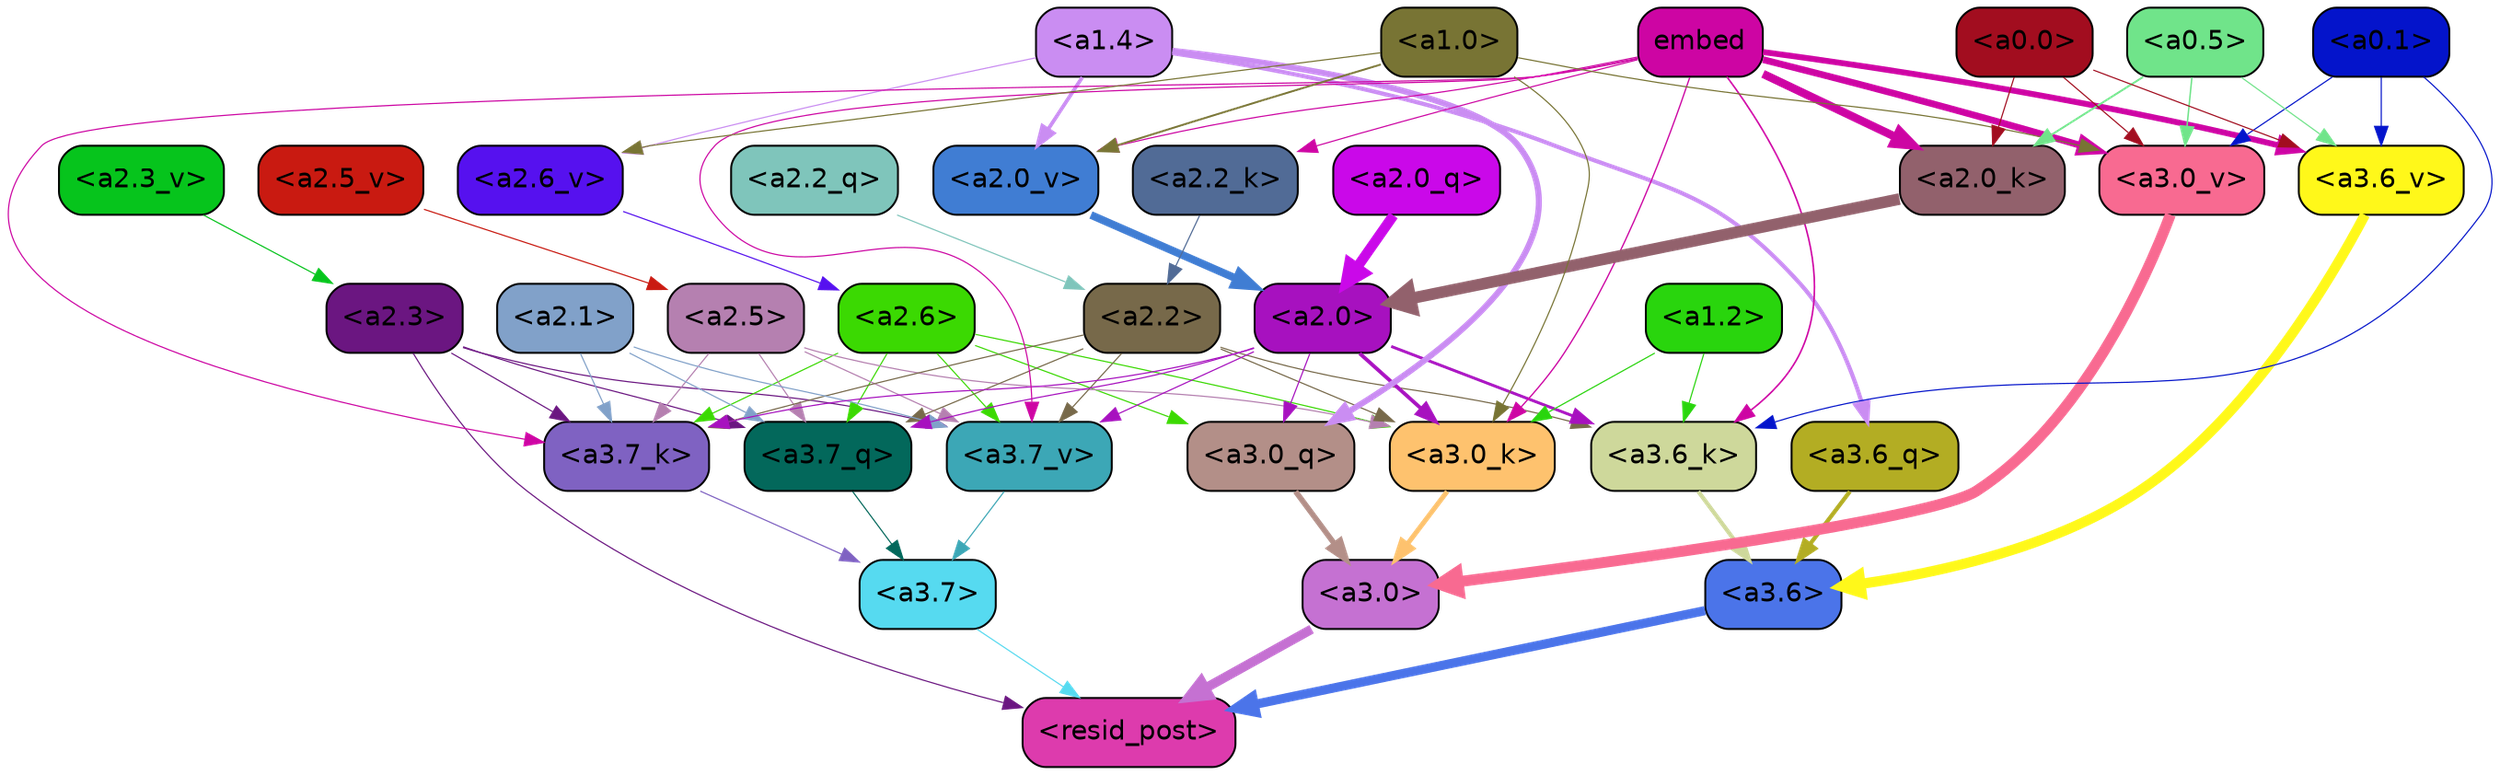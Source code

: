 strict digraph "" {
	graph [bgcolor=transparent,
		layout=dot,
		overlap=false,
		splines=true
	];
	"<a3.7>"	[color=black,
		fillcolor="#56daf0",
		fontname=Helvetica,
		shape=box,
		style="filled, rounded"];
	"<resid_post>"	[color=black,
		fillcolor="#dd3bad",
		fontname=Helvetica,
		shape=box,
		style="filled, rounded"];
	"<a3.7>" -> "<resid_post>"	[color="#56daf0",
		penwidth=0.6];
	"<a3.6>"	[color=black,
		fillcolor="#4b74e9",
		fontname=Helvetica,
		shape=box,
		style="filled, rounded"];
	"<a3.6>" -> "<resid_post>"	[color="#4b74e9",
		penwidth=4.7534414529800415];
	"<a3.0>"	[color=black,
		fillcolor="#c571d2",
		fontname=Helvetica,
		shape=box,
		style="filled, rounded"];
	"<a3.0>" -> "<resid_post>"	[color="#c571d2",
		penwidth=4.898576855659485];
	"<a2.3>"	[color=black,
		fillcolor="#6b1681",
		fontname=Helvetica,
		shape=box,
		style="filled, rounded"];
	"<a2.3>" -> "<resid_post>"	[color="#6b1681",
		penwidth=0.6];
	"<a3.7_q>"	[color=black,
		fillcolor="#03685b",
		fontname=Helvetica,
		shape=box,
		style="filled, rounded"];
	"<a2.3>" -> "<a3.7_q>"	[color="#6b1681",
		penwidth=0.6];
	"<a3.7_k>"	[color=black,
		fillcolor="#7f62c2",
		fontname=Helvetica,
		shape=box,
		style="filled, rounded"];
	"<a2.3>" -> "<a3.7_k>"	[color="#6b1681",
		penwidth=0.6];
	"<a3.7_v>"	[color=black,
		fillcolor="#3ca7b6",
		fontname=Helvetica,
		shape=box,
		style="filled, rounded"];
	"<a2.3>" -> "<a3.7_v>"	[color="#6b1681",
		penwidth=0.6];
	"<a3.7_q>" -> "<a3.7>"	[color="#03685b",
		penwidth=0.6];
	"<a3.6_q>"	[color=black,
		fillcolor="#b3ad23",
		fontname=Helvetica,
		shape=box,
		style="filled, rounded"];
	"<a3.6_q>" -> "<a3.6>"	[color="#b3ad23",
		penwidth=2.160832464694977];
	"<a3.0_q>"	[color=black,
		fillcolor="#b38f88",
		fontname=Helvetica,
		shape=box,
		style="filled, rounded"];
	"<a3.0_q>" -> "<a3.0>"	[color="#b38f88",
		penwidth=2.870753765106201];
	"<a3.7_k>" -> "<a3.7>"	[color="#7f62c2",
		penwidth=0.6];
	"<a3.6_k>"	[color=black,
		fillcolor="#ced89b",
		fontname=Helvetica,
		shape=box,
		style="filled, rounded"];
	"<a3.6_k>" -> "<a3.6>"	[color="#ced89b",
		penwidth=2.13908451795578];
	"<a3.0_k>"	[color=black,
		fillcolor="#fec26e",
		fontname=Helvetica,
		shape=box,
		style="filled, rounded"];
	"<a3.0_k>" -> "<a3.0>"	[color="#fec26e",
		penwidth=2.520303964614868];
	"<a3.7_v>" -> "<a3.7>"	[color="#3ca7b6",
		penwidth=0.6];
	"<a3.6_v>"	[color=black,
		fillcolor="#fff81a",
		fontname=Helvetica,
		shape=box,
		style="filled, rounded"];
	"<a3.6_v>" -> "<a3.6>"	[color="#fff81a",
		penwidth=5.297133803367615];
	"<a3.0_v>"	[color=black,
		fillcolor="#f86a91",
		fontname=Helvetica,
		shape=box,
		style="filled, rounded"];
	"<a3.0_v>" -> "<a3.0>"	[color="#f86a91",
		penwidth=5.680712580680847];
	"<a2.6>"	[color=black,
		fillcolor="#3bd902",
		fontname=Helvetica,
		shape=box,
		style="filled, rounded"];
	"<a2.6>" -> "<a3.7_q>"	[color="#3bd902",
		penwidth=0.6];
	"<a2.6>" -> "<a3.0_q>"	[color="#3bd902",
		penwidth=0.6];
	"<a2.6>" -> "<a3.7_k>"	[color="#3bd902",
		penwidth=0.6];
	"<a2.6>" -> "<a3.0_k>"	[color="#3bd902",
		penwidth=0.6];
	"<a2.6>" -> "<a3.7_v>"	[color="#3bd902",
		penwidth=0.6];
	"<a2.5>"	[color=black,
		fillcolor="#b580b0",
		fontname=Helvetica,
		shape=box,
		style="filled, rounded"];
	"<a2.5>" -> "<a3.7_q>"	[color="#b580b0",
		penwidth=0.6];
	"<a2.5>" -> "<a3.7_k>"	[color="#b580b0",
		penwidth=0.6];
	"<a2.5>" -> "<a3.0_k>"	[color="#b580b0",
		penwidth=0.6];
	"<a2.5>" -> "<a3.7_v>"	[color="#b580b0",
		penwidth=0.6];
	"<a2.2>"	[color=black,
		fillcolor="#77694a",
		fontname=Helvetica,
		shape=box,
		style="filled, rounded"];
	"<a2.2>" -> "<a3.7_q>"	[color="#77694a",
		penwidth=0.6];
	"<a2.2>" -> "<a3.7_k>"	[color="#77694a",
		penwidth=0.6];
	"<a2.2>" -> "<a3.6_k>"	[color="#77694a",
		penwidth=0.6];
	"<a2.2>" -> "<a3.0_k>"	[color="#77694a",
		penwidth=0.6];
	"<a2.2>" -> "<a3.7_v>"	[color="#77694a",
		penwidth=0.6];
	"<a2.1>"	[color=black,
		fillcolor="#81a1c9",
		fontname=Helvetica,
		shape=box,
		style="filled, rounded"];
	"<a2.1>" -> "<a3.7_q>"	[color="#81a1c9",
		penwidth=0.6];
	"<a2.1>" -> "<a3.7_k>"	[color="#81a1c9",
		penwidth=0.6];
	"<a2.1>" -> "<a3.7_v>"	[color="#81a1c9",
		penwidth=0.6];
	"<a2.0>"	[color=black,
		fillcolor="#a711bf",
		fontname=Helvetica,
		shape=box,
		style="filled, rounded"];
	"<a2.0>" -> "<a3.7_q>"	[color="#a711bf",
		penwidth=0.6];
	"<a2.0>" -> "<a3.0_q>"	[color="#a711bf",
		penwidth=0.6];
	"<a2.0>" -> "<a3.7_k>"	[color="#a711bf",
		penwidth=0.6];
	"<a2.0>" -> "<a3.6_k>"	[color="#a711bf",
		penwidth=1.4807794839143753];
	"<a2.0>" -> "<a3.0_k>"	[color="#a711bf",
		penwidth=1.9436544477939606];
	"<a2.0>" -> "<a3.7_v>"	[color="#a711bf",
		penwidth=0.6];
	"<a1.4>"	[color=black,
		fillcolor="#ca8df2",
		fontname=Helvetica,
		shape=box,
		style="filled, rounded"];
	"<a1.4>" -> "<a3.6_q>"	[color="#ca8df2",
		penwidth=2.1635248363018036];
	"<a1.4>" -> "<a3.0_q>"	[color="#ca8df2",
		penwidth=3.1362746953964233];
	"<a2.6_v>"	[color=black,
		fillcolor="#5611ef",
		fontname=Helvetica,
		shape=box,
		style="filled, rounded"];
	"<a1.4>" -> "<a2.6_v>"	[color="#ca8df2",
		penwidth=0.6];
	"<a2.0_v>"	[color=black,
		fillcolor="#407dd3",
		fontname=Helvetica,
		shape=box,
		style="filled, rounded"];
	"<a1.4>" -> "<a2.0_v>"	[color="#ca8df2",
		penwidth=1.9271827340126038];
	embed	[color=black,
		fillcolor="#cd05a3",
		fontname=Helvetica,
		shape=box,
		style="filled, rounded"];
	embed -> "<a3.7_k>"	[color="#cd05a3",
		penwidth=0.6];
	embed -> "<a3.6_k>"	[color="#cd05a3",
		penwidth=0.8202246725559235];
	embed -> "<a3.0_k>"	[color="#cd05a3",
		penwidth=0.6771316379308701];
	embed -> "<a3.7_v>"	[color="#cd05a3",
		penwidth=0.6];
	embed -> "<a3.6_v>"	[color="#cd05a3",
		penwidth=3.067279100418091];
	embed -> "<a3.0_v>"	[color="#cd05a3",
		penwidth=3.5202720761299133];
	"<a2.2_k>"	[color=black,
		fillcolor="#516b96",
		fontname=Helvetica,
		shape=box,
		style="filled, rounded"];
	embed -> "<a2.2_k>"	[color="#cd05a3",
		penwidth=0.6];
	"<a2.0_k>"	[color=black,
		fillcolor="#92616c",
		fontname=Helvetica,
		shape=box,
		style="filled, rounded"];
	embed -> "<a2.0_k>"	[color="#cd05a3",
		penwidth=4.28515887260437];
	embed -> "<a2.0_v>"	[color="#cd05a3",
		penwidth=0.6];
	"<a1.2>"	[color=black,
		fillcolor="#29d50d",
		fontname=Helvetica,
		shape=box,
		style="filled, rounded"];
	"<a1.2>" -> "<a3.6_k>"	[color="#29d50d",
		penwidth=0.6];
	"<a1.2>" -> "<a3.0_k>"	[color="#29d50d",
		penwidth=0.6];
	"<a0.1>"	[color=black,
		fillcolor="#0414cb",
		fontname=Helvetica,
		shape=box,
		style="filled, rounded"];
	"<a0.1>" -> "<a3.6_k>"	[color="#0414cb",
		penwidth=0.6];
	"<a0.1>" -> "<a3.6_v>"	[color="#0414cb",
		penwidth=0.6];
	"<a0.1>" -> "<a3.0_v>"	[color="#0414cb",
		penwidth=0.6];
	"<a1.0>"	[color=black,
		fillcolor="#787434",
		fontname=Helvetica,
		shape=box,
		style="filled, rounded"];
	"<a1.0>" -> "<a3.0_k>"	[color="#787434",
		penwidth=0.6];
	"<a1.0>" -> "<a3.0_v>"	[color="#787434",
		penwidth=0.6];
	"<a1.0>" -> "<a2.6_v>"	[color="#787434",
		penwidth=0.6];
	"<a1.0>" -> "<a2.0_v>"	[color="#787434",
		penwidth=0.9754131138324738];
	"<a0.5>"	[color=black,
		fillcolor="#70e48a",
		fontname=Helvetica,
		shape=box,
		style="filled, rounded"];
	"<a0.5>" -> "<a3.6_v>"	[color="#70e48a",
		penwidth=0.6];
	"<a0.5>" -> "<a3.0_v>"	[color="#70e48a",
		penwidth=0.764040544629097];
	"<a0.5>" -> "<a2.0_k>"	[color="#70e48a",
		penwidth=0.9763890504837036];
	"<a0.0>"	[color=black,
		fillcolor="#a20d1f",
		fontname=Helvetica,
		shape=box,
		style="filled, rounded"];
	"<a0.0>" -> "<a3.6_v>"	[color="#a20d1f",
		penwidth=0.6];
	"<a0.0>" -> "<a3.0_v>"	[color="#a20d1f",
		penwidth=0.6];
	"<a0.0>" -> "<a2.0_k>"	[color="#a20d1f",
		penwidth=0.6];
	"<a2.2_q>"	[color=black,
		fillcolor="#7fc5bb",
		fontname=Helvetica,
		shape=box,
		style="filled, rounded"];
	"<a2.2_q>" -> "<a2.2>"	[color="#7fc5bb",
		penwidth=0.6];
	"<a2.0_q>"	[color=black,
		fillcolor="#ca08e9",
		fontname=Helvetica,
		shape=box,
		style="filled, rounded"];
	"<a2.0_q>" -> "<a2.0>"	[color="#ca08e9",
		penwidth=5.313405752182007];
	"<a2.2_k>" -> "<a2.2>"	[color="#516b96",
		penwidth=0.6];
	"<a2.0_k>" -> "<a2.0>"	[color="#92616c",
		penwidth=6.029795527458191];
	"<a2.6_v>" -> "<a2.6>"	[color="#5611ef",
		penwidth=0.6];
	"<a2.5_v>"	[color=black,
		fillcolor="#c91a11",
		fontname=Helvetica,
		shape=box,
		style="filled, rounded"];
	"<a2.5_v>" -> "<a2.5>"	[color="#c91a11",
		penwidth=0.6];
	"<a2.3_v>"	[color=black,
		fillcolor="#06c41c",
		fontname=Helvetica,
		shape=box,
		style="filled, rounded"];
	"<a2.3_v>" -> "<a2.3>"	[color="#06c41c",
		penwidth=0.6];
	"<a2.0_v>" -> "<a2.0>"	[color="#407dd3",
		penwidth=4.041402816772461];
}
